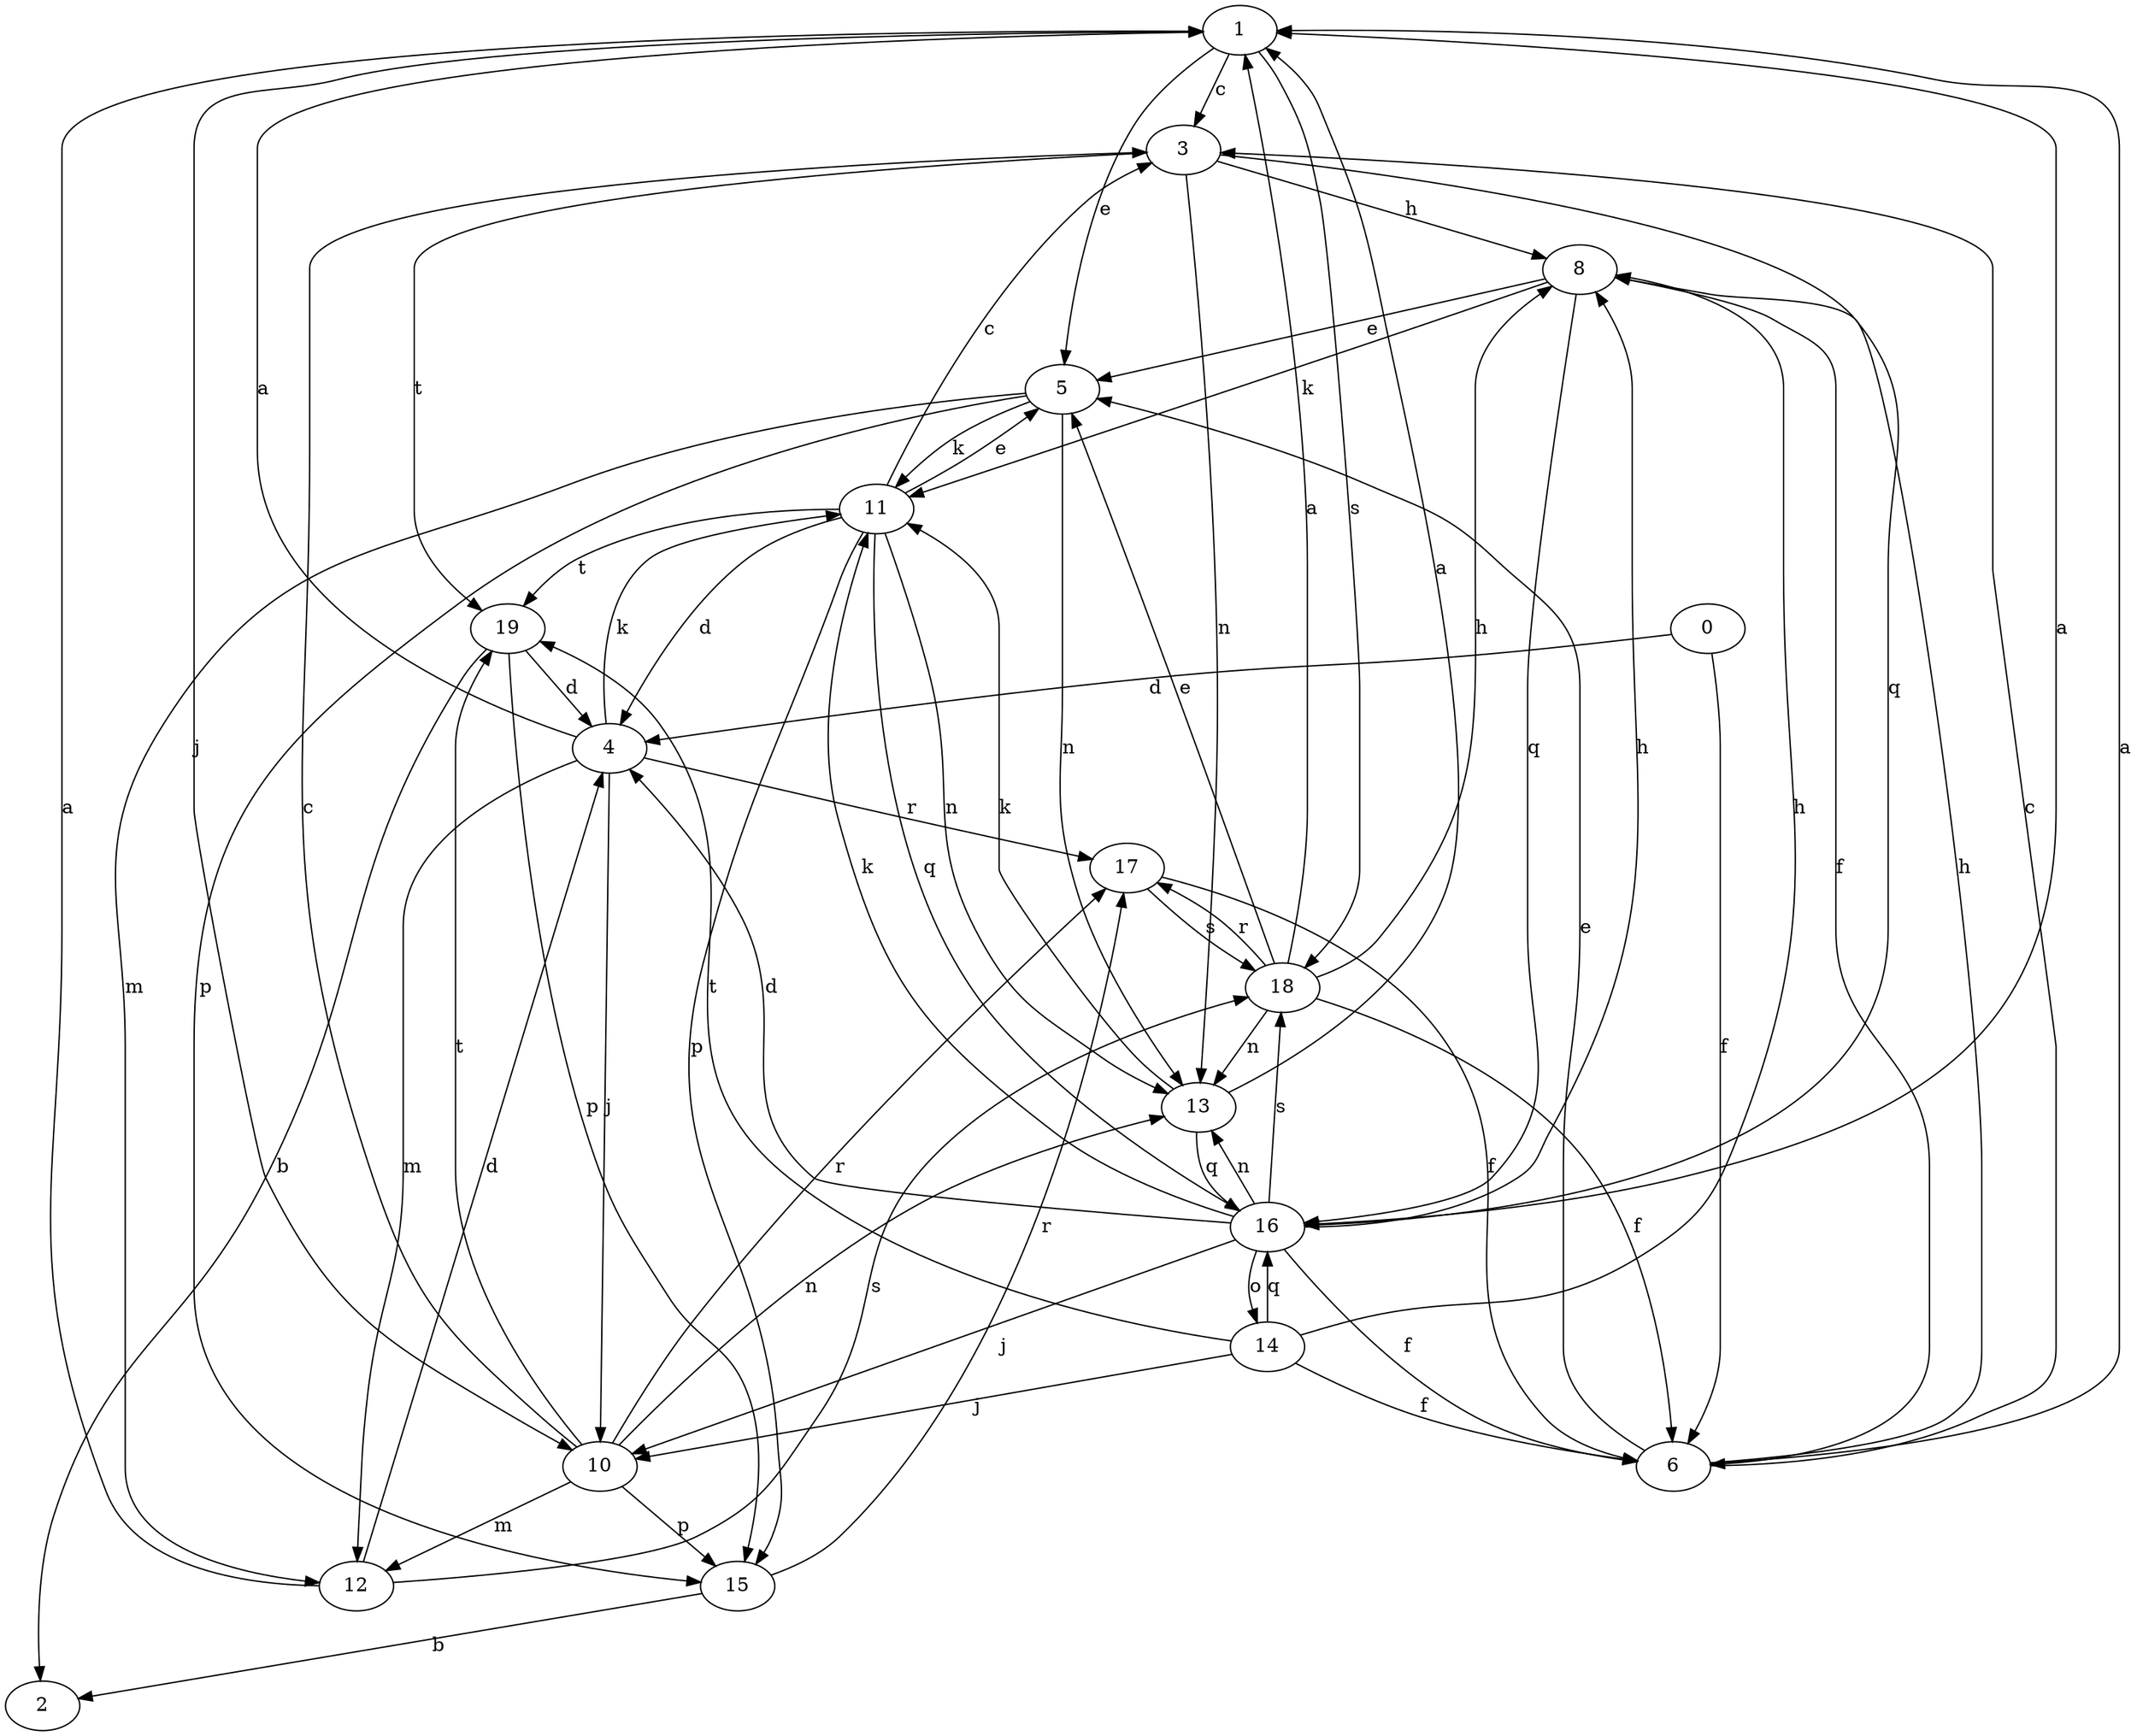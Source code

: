 strict digraph  {
1;
2;
3;
0;
4;
5;
6;
8;
10;
11;
12;
13;
14;
15;
16;
17;
18;
19;
1 -> 3  [label=c];
1 -> 5  [label=e];
1 -> 10  [label=j];
1 -> 18  [label=s];
3 -> 8  [label=h];
3 -> 13  [label=n];
3 -> 16  [label=q];
3 -> 19  [label=t];
0 -> 4  [label=d];
0 -> 6  [label=f];
4 -> 1  [label=a];
4 -> 10  [label=j];
4 -> 11  [label=k];
4 -> 12  [label=m];
4 -> 17  [label=r];
5 -> 11  [label=k];
5 -> 12  [label=m];
5 -> 13  [label=n];
5 -> 15  [label=p];
6 -> 1  [label=a];
6 -> 3  [label=c];
6 -> 5  [label=e];
6 -> 8  [label=h];
8 -> 5  [label=e];
8 -> 6  [label=f];
8 -> 11  [label=k];
8 -> 16  [label=q];
10 -> 3  [label=c];
10 -> 12  [label=m];
10 -> 13  [label=n];
10 -> 15  [label=p];
10 -> 17  [label=r];
10 -> 19  [label=t];
11 -> 3  [label=c];
11 -> 4  [label=d];
11 -> 5  [label=e];
11 -> 13  [label=n];
11 -> 15  [label=p];
11 -> 16  [label=q];
11 -> 19  [label=t];
12 -> 1  [label=a];
12 -> 4  [label=d];
12 -> 18  [label=s];
13 -> 1  [label=a];
13 -> 11  [label=k];
13 -> 16  [label=q];
14 -> 6  [label=f];
14 -> 8  [label=h];
14 -> 10  [label=j];
14 -> 16  [label=q];
14 -> 19  [label=t];
15 -> 2  [label=b];
15 -> 17  [label=r];
16 -> 1  [label=a];
16 -> 4  [label=d];
16 -> 6  [label=f];
16 -> 8  [label=h];
16 -> 10  [label=j];
16 -> 11  [label=k];
16 -> 13  [label=n];
16 -> 14  [label=o];
16 -> 18  [label=s];
17 -> 6  [label=f];
17 -> 18  [label=s];
18 -> 1  [label=a];
18 -> 5  [label=e];
18 -> 6  [label=f];
18 -> 8  [label=h];
18 -> 13  [label=n];
18 -> 17  [label=r];
19 -> 2  [label=b];
19 -> 4  [label=d];
19 -> 15  [label=p];
}
